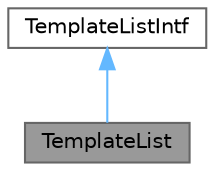 digraph "TemplateList"
{
 // INTERACTIVE_SVG=YES
 // LATEX_PDF_SIZE
  bgcolor="transparent";
  edge [fontname=Helvetica,fontsize=10,labelfontname=Helvetica,labelfontsize=10];
  node [fontname=Helvetica,fontsize=10,shape=box,height=0.2,width=0.4];
  Node1 [label="TemplateList",height=0.2,width=0.4,color="gray40", fillcolor="grey60", style="filled", fontcolor="black",tooltip="Default implementation of a context value of type list."];
  Node2 -> Node1 [dir="back",color="steelblue1",style="solid",tooltip=" "];
  Node2 [label="TemplateListIntf",height=0.2,width=0.4,color="gray40", fillcolor="white", style="filled",URL="$d6/d88/class_template_list_intf.html",tooltip="Abstract read-only interface for a context value of type list."];
}
